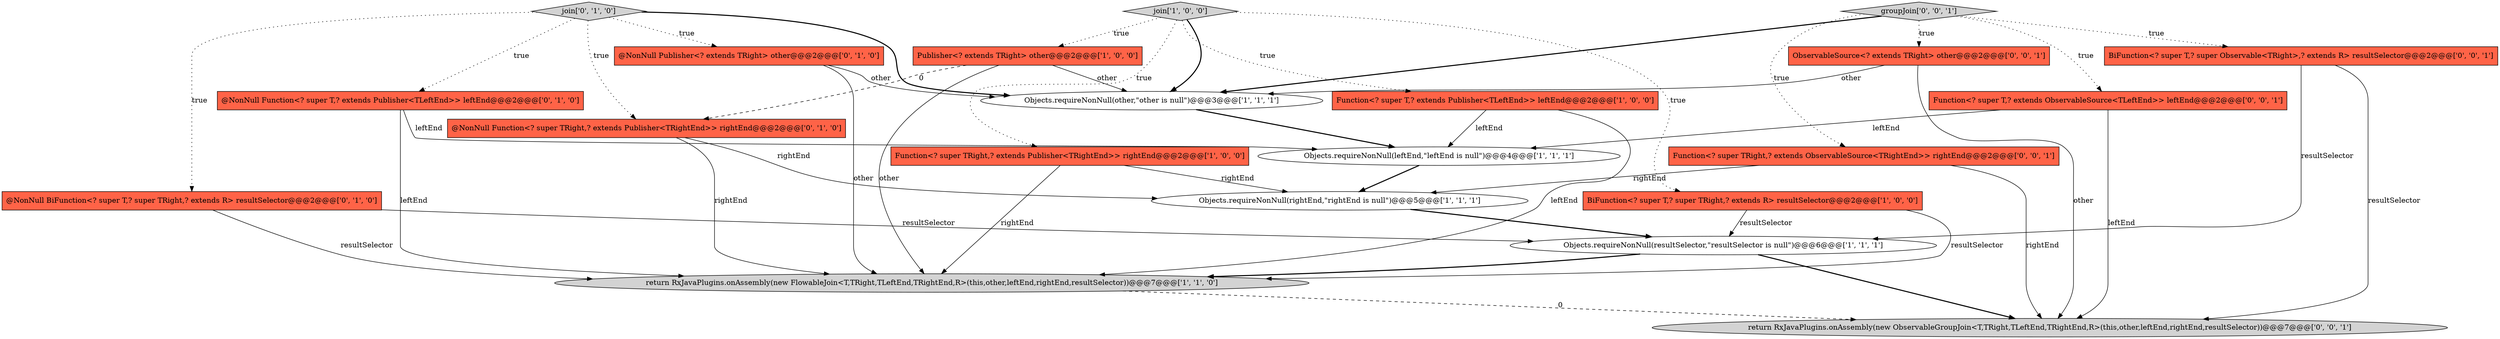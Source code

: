 digraph {
20 [style = filled, label = "BiFunction<? super T,? super Observable<TRight>,? extends R> resultSelector@@@2@@@['0', '0', '1']", fillcolor = tomato, shape = box image = "AAA0AAABBB3BBB"];
7 [style = filled, label = "Function<? super T,? extends Publisher<TLeftEnd>> leftEnd@@@2@@@['1', '0', '0']", fillcolor = tomato, shape = box image = "AAA0AAABBB1BBB"];
10 [style = filled, label = "@NonNull Function<? super T,? extends Publisher<TLeftEnd>> leftEnd@@@2@@@['0', '1', '0']", fillcolor = tomato, shape = box image = "AAA0AAABBB2BBB"];
1 [style = filled, label = "Objects.requireNonNull(leftEnd,\"leftEnd is null\")@@@4@@@['1', '1', '1']", fillcolor = white, shape = ellipse image = "AAA0AAABBB1BBB"];
2 [style = filled, label = "Function<? super TRight,? extends Publisher<TRightEnd>> rightEnd@@@2@@@['1', '0', '0']", fillcolor = tomato, shape = box image = "AAA0AAABBB1BBB"];
18 [style = filled, label = "groupJoin['0', '0', '1']", fillcolor = lightgray, shape = diamond image = "AAA0AAABBB3BBB"];
3 [style = filled, label = "BiFunction<? super T,? super TRight,? extends R> resultSelector@@@2@@@['1', '0', '0']", fillcolor = tomato, shape = box image = "AAA0AAABBB1BBB"];
8 [style = filled, label = "Publisher<? extends TRight> other@@@2@@@['1', '0', '0']", fillcolor = tomato, shape = box image = "AAA1AAABBB1BBB"];
14 [style = filled, label = "@NonNull Function<? super TRight,? extends Publisher<TRightEnd>> rightEnd@@@2@@@['0', '1', '0']", fillcolor = tomato, shape = box image = "AAA1AAABBB2BBB"];
4 [style = filled, label = "return RxJavaPlugins.onAssembly(new FlowableJoin<T,TRight,TLeftEnd,TRightEnd,R>(this,other,leftEnd,rightEnd,resultSelector))@@@7@@@['1', '1', '0']", fillcolor = lightgray, shape = ellipse image = "AAA0AAABBB1BBB"];
5 [style = filled, label = "Objects.requireNonNull(resultSelector,\"resultSelector is null\")@@@6@@@['1', '1', '1']", fillcolor = white, shape = ellipse image = "AAA0AAABBB1BBB"];
0 [style = filled, label = "Objects.requireNonNull(rightEnd,\"rightEnd is null\")@@@5@@@['1', '1', '1']", fillcolor = white, shape = ellipse image = "AAA0AAABBB1BBB"];
13 [style = filled, label = "@NonNull Publisher<? extends TRight> other@@@2@@@['0', '1', '0']", fillcolor = tomato, shape = box image = "AAA0AAABBB2BBB"];
9 [style = filled, label = "Objects.requireNonNull(other,\"other is null\")@@@3@@@['1', '1', '1']", fillcolor = white, shape = ellipse image = "AAA0AAABBB1BBB"];
11 [style = filled, label = "join['0', '1', '0']", fillcolor = lightgray, shape = diamond image = "AAA0AAABBB2BBB"];
16 [style = filled, label = "ObservableSource<? extends TRight> other@@@2@@@['0', '0', '1']", fillcolor = tomato, shape = box image = "AAA0AAABBB3BBB"];
12 [style = filled, label = "@NonNull BiFunction<? super T,? super TRight,? extends R> resultSelector@@@2@@@['0', '1', '0']", fillcolor = tomato, shape = box image = "AAA0AAABBB2BBB"];
19 [style = filled, label = "Function<? super TRight,? extends ObservableSource<TRightEnd>> rightEnd@@@2@@@['0', '0', '1']", fillcolor = tomato, shape = box image = "AAA0AAABBB3BBB"];
6 [style = filled, label = "join['1', '0', '0']", fillcolor = lightgray, shape = diamond image = "AAA0AAABBB1BBB"];
17 [style = filled, label = "Function<? super T,? extends ObservableSource<TLeftEnd>> leftEnd@@@2@@@['0', '0', '1']", fillcolor = tomato, shape = box image = "AAA0AAABBB3BBB"];
15 [style = filled, label = "return RxJavaPlugins.onAssembly(new ObservableGroupJoin<T,TRight,TLeftEnd,TRightEnd,R>(this,other,leftEnd,rightEnd,resultSelector))@@@7@@@['0', '0', '1']", fillcolor = lightgray, shape = ellipse image = "AAA0AAABBB3BBB"];
20->15 [style = solid, label="resultSelector"];
2->0 [style = solid, label="rightEnd"];
19->0 [style = solid, label="rightEnd"];
14->0 [style = solid, label="rightEnd"];
18->16 [style = dotted, label="true"];
11->10 [style = dotted, label="true"];
3->4 [style = solid, label="resultSelector"];
3->5 [style = solid, label="resultSelector"];
11->12 [style = dotted, label="true"];
7->1 [style = solid, label="leftEnd"];
14->4 [style = solid, label="rightEnd"];
11->14 [style = dotted, label="true"];
12->5 [style = solid, label="resultSelector"];
18->19 [style = dotted, label="true"];
5->15 [style = bold, label=""];
1->0 [style = bold, label=""];
11->13 [style = dotted, label="true"];
18->20 [style = dotted, label="true"];
8->14 [style = dashed, label="0"];
11->9 [style = bold, label=""];
16->15 [style = solid, label="other"];
2->4 [style = solid, label="rightEnd"];
8->9 [style = solid, label="other"];
16->9 [style = solid, label="other"];
7->4 [style = solid, label="leftEnd"];
6->2 [style = dotted, label="true"];
17->1 [style = solid, label="leftEnd"];
19->15 [style = solid, label="rightEnd"];
6->8 [style = dotted, label="true"];
4->15 [style = dashed, label="0"];
5->4 [style = bold, label=""];
18->9 [style = bold, label=""];
13->9 [style = solid, label="other"];
6->7 [style = dotted, label="true"];
17->15 [style = solid, label="leftEnd"];
20->5 [style = solid, label="resultSelector"];
18->17 [style = dotted, label="true"];
6->9 [style = bold, label=""];
9->1 [style = bold, label=""];
6->3 [style = dotted, label="true"];
8->4 [style = solid, label="other"];
13->4 [style = solid, label="other"];
12->4 [style = solid, label="resultSelector"];
10->1 [style = solid, label="leftEnd"];
0->5 [style = bold, label=""];
10->4 [style = solid, label="leftEnd"];
}

